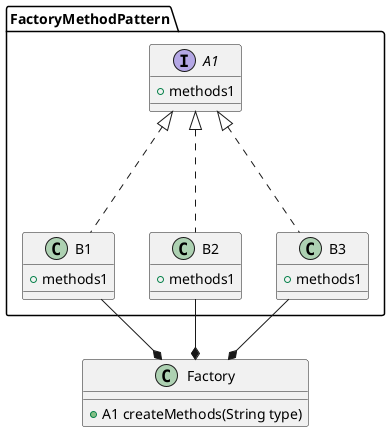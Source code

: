 @startuml
'https://plantuml.com/class-diagram


package FactoryMethodPattern {
    interface A1 {
        + methods1
    }

    class B1 {
        + methods1
    }
    class B2 {
        + methods1
    }
    class B3 {
        + methods1
    }

    B1 -up..|> A1
    B2 -up..|> A1
    B3 -up..|> A1
}

class Factory {
    + A1 createMethods(String type)
}
FactoryMethodPattern.B1 --* Factory
FactoryMethodPattern.B2 --* Factory
FactoryMethodPattern.B3 --* Factory

@enduml